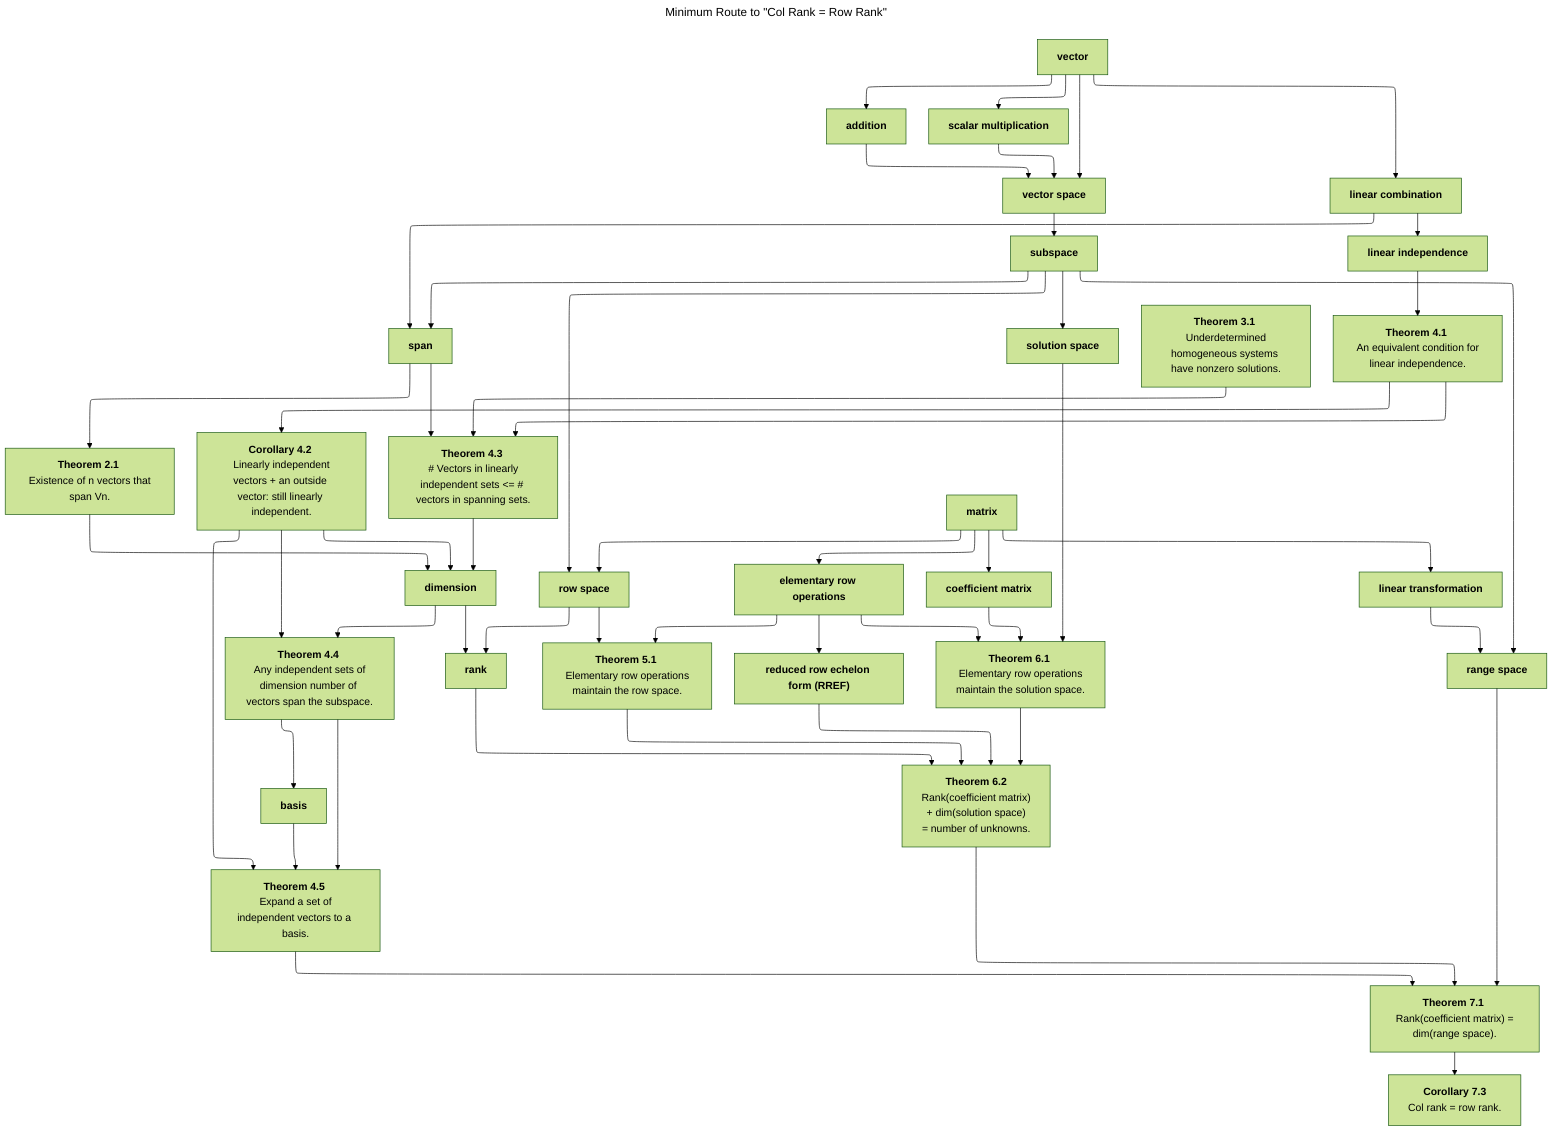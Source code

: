 ---
title: Minimum Route to "Col Rank = Row Rank"
config:
    theme: forest
    layout: elk
---
flowchart TD

def_vec[<b>vector</b>]
def_add[<b>addition</b>]
def_sca_mul[<b>scalar multiplication</b>]
def_vec_space[<b>vector space</b>]

def_vec --> def_vec_space
def_vec --> def_add
def_vec --> def_sca_mul
def_add --> def_vec_space
def_sca_mul --> def_vec_space

def_subspace[<b>subspace</b>]
def_lin_comb[<b>linear combination</b>]
def_span[<b>span</b>]
th_2_1[<b>Theorem 2.1</b> <br> Existence of n vectors that span Vn.]
def_sol_space[<b>solution space</b>]

def_vec_space --> def_subspace
def_vec --> def_lin_comb
def_lin_comb --> def_span
def_subspace --> def_span
def_span --> th_2_1
def_subspace --> def_sol_space

th_3_1[<b>Theorem 3.1</b> <br> Underdetermined homogeneous systems have nonzero solutions.]

def_lin_ind[<b>linear independence</b>]
th_4_1[<b>Theorem 4.1</b> <br> An equivalent condition for linear independence.]
co_4_2["<b>Corollary 4.2</b> <br> Linearly independent vectors + an outside vector: still linearly independent."]
th_4_3["<b>Theorem 4.3</b> <br> # Vectors in linearly independent sets <= # vectors in spanning sets."]
def_dim["<b>dimension</b>"]
th_4_4[<b>Theorem 4.4</b> <br> Any independent sets of dimension number of vectors span the subspace.]
def_basis[<b>basis</b>]
th_4_5[<b>Theorem 4.5</b> <br> Expand a set of independent vectors to a basis.]

def_lin_comb --> def_lin_ind
def_lin_ind --> th_4_1
th_4_1 --> co_4_2
th_4_1 --> th_4_3
def_span --> th_4_3
th_3_1 --> th_4_3
co_4_2 --> def_dim
th_4_3 --> def_dim
th_2_1 --> def_dim
def_dim --> th_4_4
co_4_2 --> th_4_4
th_4_4 --> def_basis
def_basis --> th_4_5
co_4_2 --> th_4_5
th_4_4 --> th_4_5

def_mat[<b>matrix</b>]
def_row_space[<b>row space</b>]
def_rank[<b>rank</b> <br>]
def_elem_row_op[<b>elementary row operations</b>]
th_5_1[<b>Theorem 5.1</b> <br> Elementary row operations maintain the row space.]
def_rref["<b>reduced row echelon form (RREF)</b>"]

def_mat --> def_row_space
def_subspace --> def_row_space
def_row_space --> def_rank
def_dim --> def_rank
def_mat --> def_elem_row_op
def_elem_row_op --> th_5_1
def_row_space --> th_5_1
def_elem_row_op --> def_rref

def_coef_mat[<b>coefficient matrix</b>]
th_6_1[<b>Theorem 6.1</b> <br> Elementary row operations maintain the solution space.]
th_6_2["<b>Theorem 6.2</b> <br> Rank(coefficient matrix) <br> + dim(solution space) <br> = number of unknowns."]

def_mat --> def_coef_mat
def_coef_mat --> th_6_1
def_elem_row_op --> th_6_1
def_sol_space --> th_6_1
def_rank --> th_6_2
th_5_1 --> th_6_2
th_6_1 --> th_6_2
def_rref --> th_6_2

def_lin_trans[<b>linear transformation</b>]
def_range_space[<b>range space</b>]
th_7_1["<b>Theorem 7.1</b> <br> Rank(coefficient matrix) = dim(range space)."]
co_7_3[<b>Corollary 7.3</b> <br> Col rank = row rank.]

def_mat --> def_lin_trans
def_subspace --> def_range_space
def_lin_trans --> def_range_space
def_range_space --> th_7_1
th_4_5 --> th_7_1
th_6_2 --> th_7_1
th_7_1 --> co_7_3